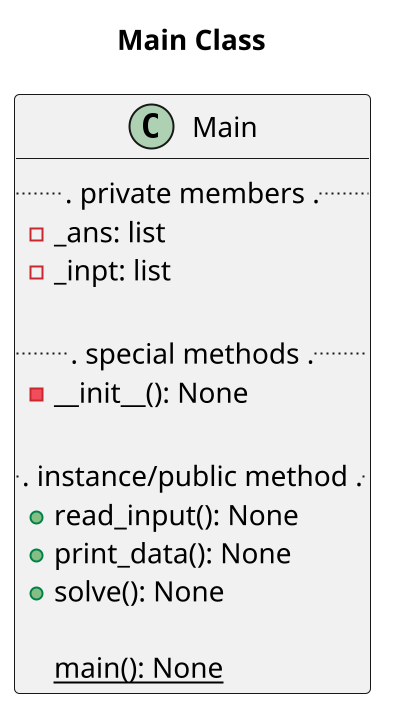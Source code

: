 @startuml Main Class 
scale 2
title Main Class

class Main {
    ... private members ...
    - _ans: list
    - _inpt: list

    ... special methods ...
    - __init__(): None

    ... instance/public method ...
    + read_input(): None
    + print_data(): None
    + solve(): None
    
    {static} main(): None
}

@enduml